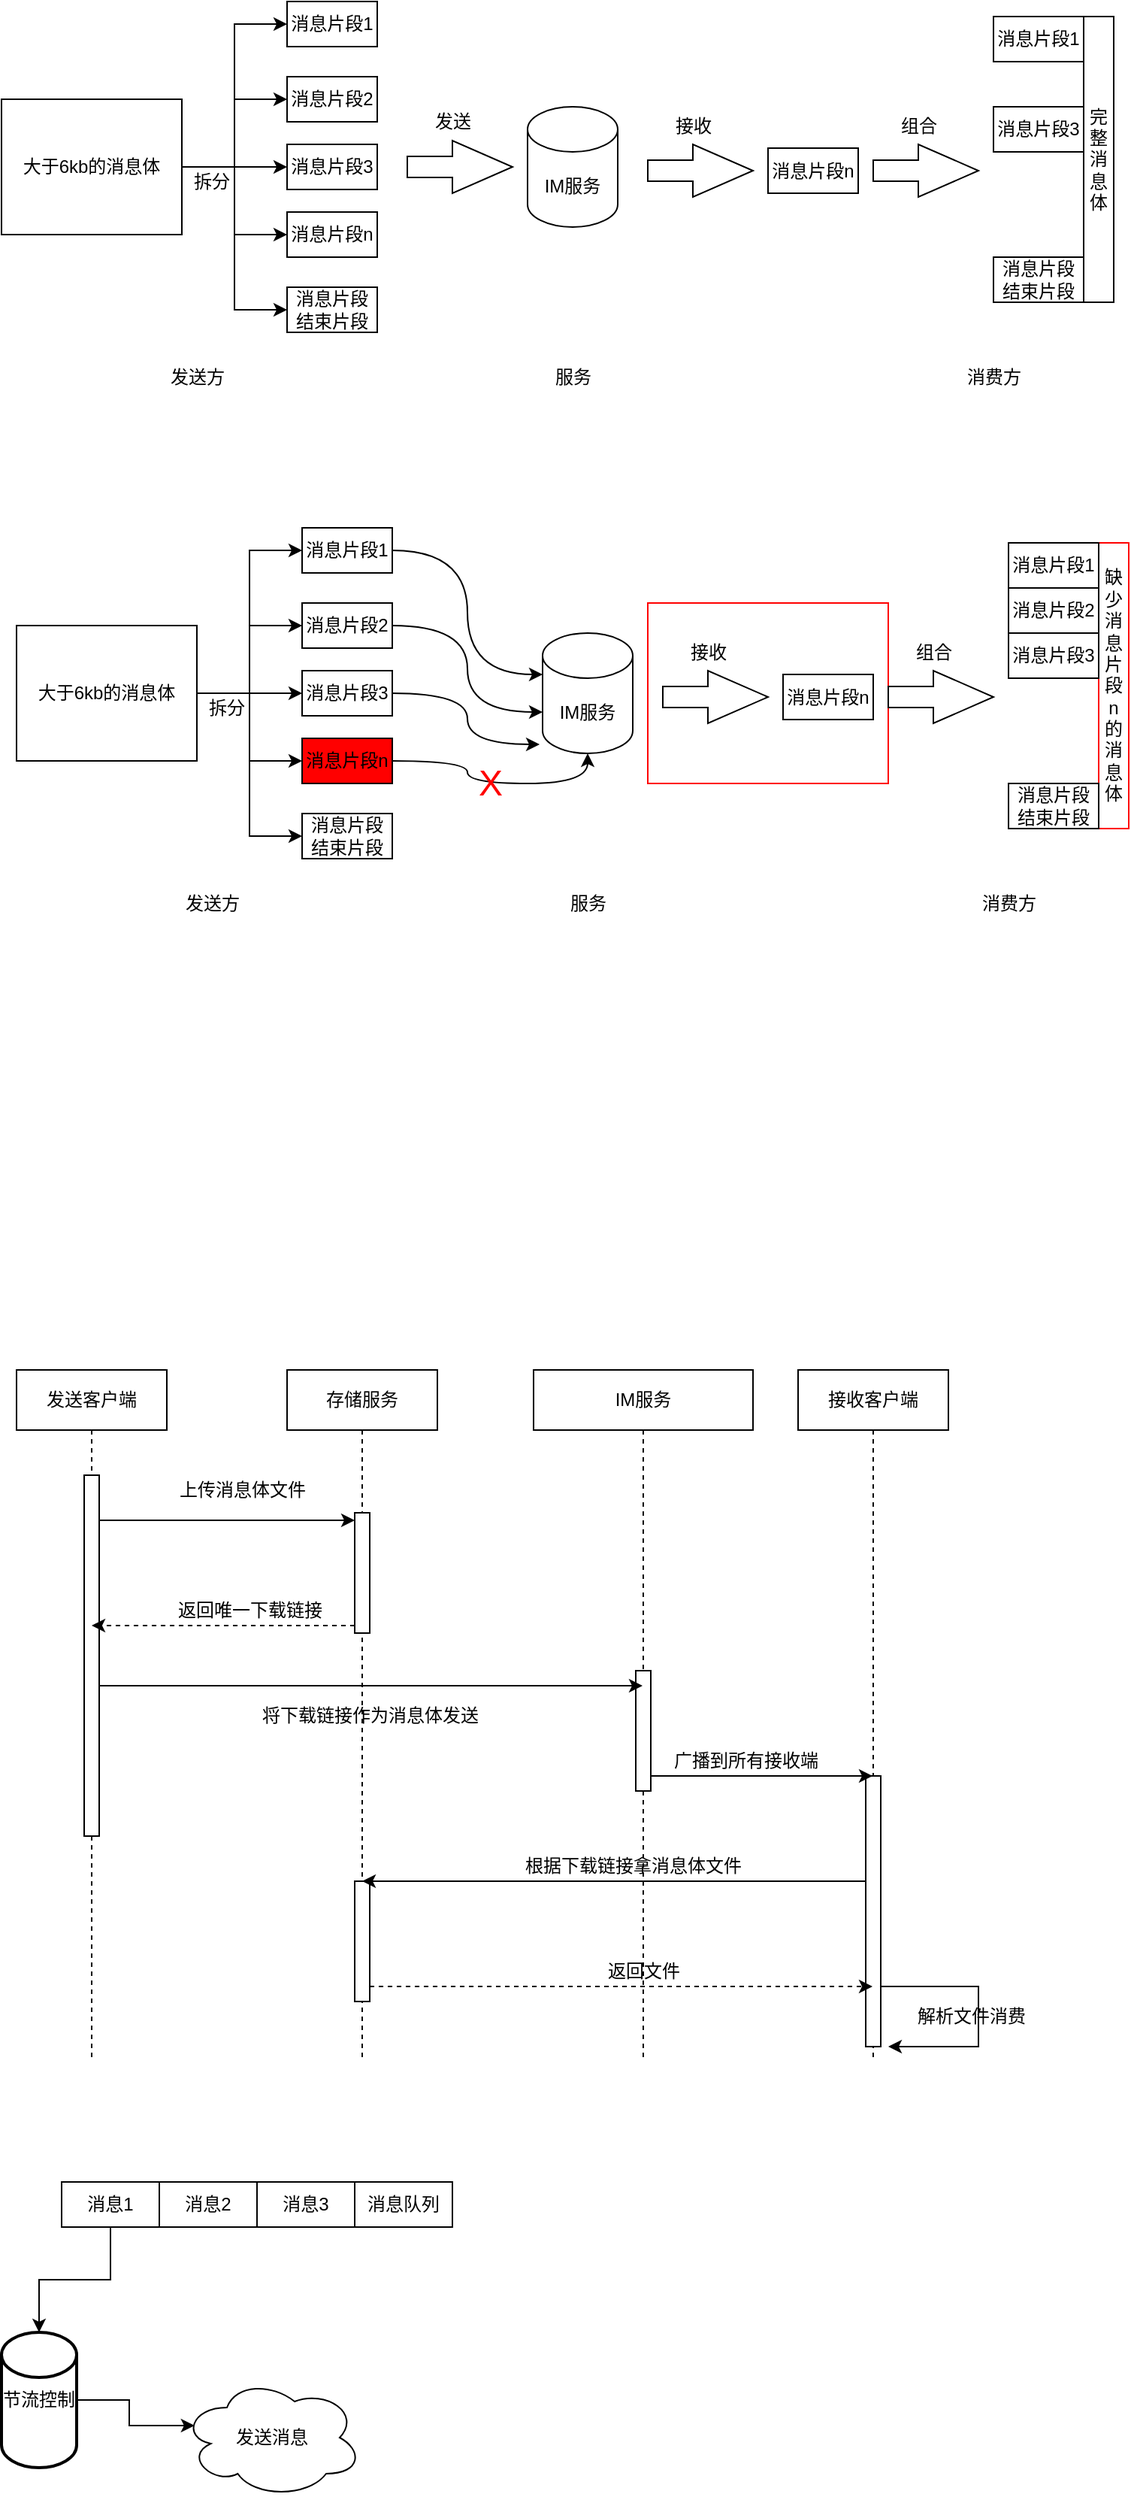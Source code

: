 <mxfile version="14.9.0" type="github">
  <diagram id="UZE03G0BqMUAxh_gwTr7" name="Page-1">
    <mxGraphModel dx="1426" dy="826" grid="1" gridSize="10" guides="1" tooltips="1" connect="1" arrows="1" fold="1" page="1" pageScale="1" pageWidth="827" pageHeight="1169" math="0" shadow="0">
      <root>
        <mxCell id="0" />
        <mxCell id="1" parent="0" />
        <mxCell id="NFHJqEvnJZdB59KvZJz6-86" value="" style="rounded=0;whiteSpace=wrap;html=1;strokeColor=#FF0000;" vertex="1" parent="1">
          <mxGeometry x="440" y="690" width="160" height="120" as="geometry" />
        </mxCell>
        <mxCell id="NFHJqEvnJZdB59KvZJz6-7" style="edgeStyle=orthogonalEdgeStyle;rounded=0;orthogonalLoop=1;jettySize=auto;html=1;entryX=0;entryY=0.5;entryDx=0;entryDy=0;" edge="1" parent="1" source="NFHJqEvnJZdB59KvZJz6-1" target="NFHJqEvnJZdB59KvZJz6-2">
          <mxGeometry relative="1" as="geometry" />
        </mxCell>
        <mxCell id="NFHJqEvnJZdB59KvZJz6-8" style="edgeStyle=orthogonalEdgeStyle;rounded=0;orthogonalLoop=1;jettySize=auto;html=1;entryX=0;entryY=0.5;entryDx=0;entryDy=0;" edge="1" parent="1" source="NFHJqEvnJZdB59KvZJz6-1" target="NFHJqEvnJZdB59KvZJz6-3">
          <mxGeometry relative="1" as="geometry" />
        </mxCell>
        <mxCell id="NFHJqEvnJZdB59KvZJz6-9" style="edgeStyle=orthogonalEdgeStyle;rounded=0;orthogonalLoop=1;jettySize=auto;html=1;entryX=0;entryY=0.5;entryDx=0;entryDy=0;" edge="1" parent="1" source="NFHJqEvnJZdB59KvZJz6-1" target="NFHJqEvnJZdB59KvZJz6-4">
          <mxGeometry relative="1" as="geometry" />
        </mxCell>
        <mxCell id="NFHJqEvnJZdB59KvZJz6-10" style="edgeStyle=orthogonalEdgeStyle;rounded=0;orthogonalLoop=1;jettySize=auto;html=1;entryX=0;entryY=0.5;entryDx=0;entryDy=0;" edge="1" parent="1" source="NFHJqEvnJZdB59KvZJz6-1" target="NFHJqEvnJZdB59KvZJz6-5">
          <mxGeometry relative="1" as="geometry" />
        </mxCell>
        <mxCell id="NFHJqEvnJZdB59KvZJz6-11" style="edgeStyle=orthogonalEdgeStyle;rounded=0;orthogonalLoop=1;jettySize=auto;html=1;entryX=0;entryY=0.5;entryDx=0;entryDy=0;" edge="1" parent="1" source="NFHJqEvnJZdB59KvZJz6-1" target="NFHJqEvnJZdB59KvZJz6-6">
          <mxGeometry relative="1" as="geometry" />
        </mxCell>
        <mxCell id="NFHJqEvnJZdB59KvZJz6-1" value="大于6kb的消息体" style="rounded=0;whiteSpace=wrap;html=1;" vertex="1" parent="1">
          <mxGeometry x="10" y="355" width="120" height="90" as="geometry" />
        </mxCell>
        <mxCell id="NFHJqEvnJZdB59KvZJz6-2" value="消息片段1" style="rounded=0;whiteSpace=wrap;html=1;" vertex="1" parent="1">
          <mxGeometry x="200" y="290" width="60" height="30" as="geometry" />
        </mxCell>
        <mxCell id="NFHJqEvnJZdB59KvZJz6-3" value="消息片段2" style="rounded=0;whiteSpace=wrap;html=1;" vertex="1" parent="1">
          <mxGeometry x="200" y="340" width="60" height="30" as="geometry" />
        </mxCell>
        <mxCell id="NFHJqEvnJZdB59KvZJz6-4" value="消息片段3" style="rounded=0;whiteSpace=wrap;html=1;" vertex="1" parent="1">
          <mxGeometry x="200" y="385" width="60" height="30" as="geometry" />
        </mxCell>
        <mxCell id="NFHJqEvnJZdB59KvZJz6-5" value="消息片段n" style="rounded=0;whiteSpace=wrap;html=1;" vertex="1" parent="1">
          <mxGeometry x="200" y="430" width="60" height="30" as="geometry" />
        </mxCell>
        <mxCell id="NFHJqEvnJZdB59KvZJz6-6" value="消息片段&lt;br&gt;结束片段" style="rounded=0;whiteSpace=wrap;html=1;" vertex="1" parent="1">
          <mxGeometry x="200" y="480" width="60" height="30" as="geometry" />
        </mxCell>
        <mxCell id="NFHJqEvnJZdB59KvZJz6-12" value="拆分" style="text;html=1;strokeColor=none;fillColor=none;align=center;verticalAlign=middle;whiteSpace=wrap;rounded=0;" vertex="1" parent="1">
          <mxGeometry x="130" y="400" width="40" height="20" as="geometry" />
        </mxCell>
        <mxCell id="NFHJqEvnJZdB59KvZJz6-16" value="IM服务" style="shape=cylinder3;whiteSpace=wrap;html=1;boundedLbl=1;backgroundOutline=1;size=15;" vertex="1" parent="1">
          <mxGeometry x="360" y="360" width="60" height="80" as="geometry" />
        </mxCell>
        <mxCell id="NFHJqEvnJZdB59KvZJz6-18" value="" style="html=1;shadow=0;dashed=0;align=center;verticalAlign=middle;shape=mxgraph.arrows2.arrow;dy=0.6;dx=40;notch=0;" vertex="1" parent="1">
          <mxGeometry x="280" y="382.5" width="70" height="35" as="geometry" />
        </mxCell>
        <mxCell id="NFHJqEvnJZdB59KvZJz6-19" value="发送" style="text;html=1;align=center;verticalAlign=middle;resizable=0;points=[];autosize=1;strokeColor=none;" vertex="1" parent="1">
          <mxGeometry x="290" y="360" width="40" height="20" as="geometry" />
        </mxCell>
        <mxCell id="NFHJqEvnJZdB59KvZJz6-23" value="" style="html=1;shadow=0;dashed=0;align=center;verticalAlign=middle;shape=mxgraph.arrows2.arrow;dy=0.6;dx=40;notch=0;" vertex="1" parent="1">
          <mxGeometry x="440" y="385" width="70" height="35" as="geometry" />
        </mxCell>
        <mxCell id="NFHJqEvnJZdB59KvZJz6-24" value="接收" style="text;html=1;align=center;verticalAlign=middle;resizable=0;points=[];autosize=1;strokeColor=none;" vertex="1" parent="1">
          <mxGeometry x="450" y="362.5" width="40" height="20" as="geometry" />
        </mxCell>
        <mxCell id="NFHJqEvnJZdB59KvZJz6-37" value="完整消息体" style="rounded=0;whiteSpace=wrap;html=1;" vertex="1" parent="1">
          <mxGeometry x="730" y="300" width="20" height="190" as="geometry" />
        </mxCell>
        <mxCell id="NFHJqEvnJZdB59KvZJz6-38" value="消息片段1" style="rounded=0;whiteSpace=wrap;html=1;" vertex="1" parent="1">
          <mxGeometry x="670" y="300" width="60" height="30" as="geometry" />
        </mxCell>
        <mxCell id="NFHJqEvnJZdB59KvZJz6-39" value="消息片段3" style="rounded=0;whiteSpace=wrap;html=1;" vertex="1" parent="1">
          <mxGeometry x="670" y="360" width="60" height="30" as="geometry" />
        </mxCell>
        <mxCell id="NFHJqEvnJZdB59KvZJz6-41" value="消息片段&lt;br&gt;结束片段" style="rounded=0;whiteSpace=wrap;html=1;" vertex="1" parent="1">
          <mxGeometry x="670" y="460" width="60" height="30" as="geometry" />
        </mxCell>
        <mxCell id="NFHJqEvnJZdB59KvZJz6-42" value="消息片段n" style="rounded=0;whiteSpace=wrap;html=1;" vertex="1" parent="1">
          <mxGeometry x="520" y="387.5" width="60" height="30" as="geometry" />
        </mxCell>
        <mxCell id="NFHJqEvnJZdB59KvZJz6-45" value="发送方" style="text;html=1;align=center;verticalAlign=middle;resizable=0;points=[];autosize=1;strokeColor=none;" vertex="1" parent="1">
          <mxGeometry x="115" y="530" width="50" height="20" as="geometry" />
        </mxCell>
        <mxCell id="NFHJqEvnJZdB59KvZJz6-46" value="消费方" style="text;html=1;align=center;verticalAlign=middle;resizable=0;points=[];autosize=1;strokeColor=none;" vertex="1" parent="1">
          <mxGeometry x="645" y="530" width="50" height="20" as="geometry" />
        </mxCell>
        <mxCell id="NFHJqEvnJZdB59KvZJz6-47" value="服务" style="text;html=1;align=center;verticalAlign=middle;resizable=0;points=[];autosize=1;strokeColor=none;" vertex="1" parent="1">
          <mxGeometry x="370" y="530" width="40" height="20" as="geometry" />
        </mxCell>
        <mxCell id="NFHJqEvnJZdB59KvZJz6-48" value="" style="html=1;shadow=0;dashed=0;align=center;verticalAlign=middle;shape=mxgraph.arrows2.arrow;dy=0.6;dx=40;notch=0;" vertex="1" parent="1">
          <mxGeometry x="590" y="385" width="70" height="35" as="geometry" />
        </mxCell>
        <mxCell id="NFHJqEvnJZdB59KvZJz6-49" value="组合" style="text;html=1;align=center;verticalAlign=middle;resizable=0;points=[];autosize=1;strokeColor=none;" vertex="1" parent="1">
          <mxGeometry x="600" y="362.5" width="40" height="20" as="geometry" />
        </mxCell>
        <mxCell id="NFHJqEvnJZdB59KvZJz6-50" style="edgeStyle=orthogonalEdgeStyle;rounded=0;orthogonalLoop=1;jettySize=auto;html=1;entryX=0;entryY=0.5;entryDx=0;entryDy=0;" edge="1" parent="1" source="NFHJqEvnJZdB59KvZJz6-55" target="NFHJqEvnJZdB59KvZJz6-56">
          <mxGeometry relative="1" as="geometry" />
        </mxCell>
        <mxCell id="NFHJqEvnJZdB59KvZJz6-51" style="edgeStyle=orthogonalEdgeStyle;rounded=0;orthogonalLoop=1;jettySize=auto;html=1;entryX=0;entryY=0.5;entryDx=0;entryDy=0;" edge="1" parent="1" source="NFHJqEvnJZdB59KvZJz6-55" target="NFHJqEvnJZdB59KvZJz6-57">
          <mxGeometry relative="1" as="geometry" />
        </mxCell>
        <mxCell id="NFHJqEvnJZdB59KvZJz6-52" style="edgeStyle=orthogonalEdgeStyle;rounded=0;orthogonalLoop=1;jettySize=auto;html=1;entryX=0;entryY=0.5;entryDx=0;entryDy=0;" edge="1" parent="1" source="NFHJqEvnJZdB59KvZJz6-55" target="NFHJqEvnJZdB59KvZJz6-58">
          <mxGeometry relative="1" as="geometry" />
        </mxCell>
        <mxCell id="NFHJqEvnJZdB59KvZJz6-53" style="edgeStyle=orthogonalEdgeStyle;rounded=0;orthogonalLoop=1;jettySize=auto;html=1;entryX=0;entryY=0.5;entryDx=0;entryDy=0;" edge="1" parent="1" source="NFHJqEvnJZdB59KvZJz6-55" target="NFHJqEvnJZdB59KvZJz6-59">
          <mxGeometry relative="1" as="geometry" />
        </mxCell>
        <mxCell id="NFHJqEvnJZdB59KvZJz6-54" style="edgeStyle=orthogonalEdgeStyle;rounded=0;orthogonalLoop=1;jettySize=auto;html=1;entryX=0;entryY=0.5;entryDx=0;entryDy=0;" edge="1" parent="1" source="NFHJqEvnJZdB59KvZJz6-55" target="NFHJqEvnJZdB59KvZJz6-60">
          <mxGeometry relative="1" as="geometry" />
        </mxCell>
        <mxCell id="NFHJqEvnJZdB59KvZJz6-55" value="大于6kb的消息体" style="rounded=0;whiteSpace=wrap;html=1;" vertex="1" parent="1">
          <mxGeometry x="20" y="705" width="120" height="90" as="geometry" />
        </mxCell>
        <mxCell id="NFHJqEvnJZdB59KvZJz6-78" style="edgeStyle=orthogonalEdgeStyle;rounded=0;orthogonalLoop=1;jettySize=auto;html=1;exitX=1;exitY=0.5;exitDx=0;exitDy=0;entryX=0;entryY=0;entryDx=0;entryDy=27.5;entryPerimeter=0;curved=1;" edge="1" parent="1" source="NFHJqEvnJZdB59KvZJz6-56" target="NFHJqEvnJZdB59KvZJz6-62">
          <mxGeometry relative="1" as="geometry" />
        </mxCell>
        <mxCell id="NFHJqEvnJZdB59KvZJz6-56" value="消息片段1" style="rounded=0;whiteSpace=wrap;html=1;" vertex="1" parent="1">
          <mxGeometry x="210" y="640" width="60" height="30" as="geometry" />
        </mxCell>
        <mxCell id="NFHJqEvnJZdB59KvZJz6-79" style="edgeStyle=orthogonalEdgeStyle;curved=1;rounded=0;orthogonalLoop=1;jettySize=auto;html=1;entryX=0;entryY=0;entryDx=0;entryDy=52.5;entryPerimeter=0;" edge="1" parent="1" source="NFHJqEvnJZdB59KvZJz6-57" target="NFHJqEvnJZdB59KvZJz6-62">
          <mxGeometry relative="1" as="geometry" />
        </mxCell>
        <mxCell id="NFHJqEvnJZdB59KvZJz6-57" value="消息片段2" style="rounded=0;whiteSpace=wrap;html=1;" vertex="1" parent="1">
          <mxGeometry x="210" y="690" width="60" height="30" as="geometry" />
        </mxCell>
        <mxCell id="NFHJqEvnJZdB59KvZJz6-80" style="edgeStyle=orthogonalEdgeStyle;curved=1;rounded=0;orthogonalLoop=1;jettySize=auto;html=1;entryX=-0.033;entryY=0.925;entryDx=0;entryDy=0;entryPerimeter=0;" edge="1" parent="1" source="NFHJqEvnJZdB59KvZJz6-58" target="NFHJqEvnJZdB59KvZJz6-62">
          <mxGeometry relative="1" as="geometry" />
        </mxCell>
        <mxCell id="NFHJqEvnJZdB59KvZJz6-58" value="消息片段3" style="rounded=0;whiteSpace=wrap;html=1;" vertex="1" parent="1">
          <mxGeometry x="210" y="735" width="60" height="30" as="geometry" />
        </mxCell>
        <mxCell id="NFHJqEvnJZdB59KvZJz6-81" style="edgeStyle=orthogonalEdgeStyle;curved=1;rounded=0;orthogonalLoop=1;jettySize=auto;html=1;entryX=0.5;entryY=1;entryDx=0;entryDy=0;entryPerimeter=0;fillColor=#FF0000;" edge="1" parent="1" source="NFHJqEvnJZdB59KvZJz6-59" target="NFHJqEvnJZdB59KvZJz6-62">
          <mxGeometry relative="1" as="geometry" />
        </mxCell>
        <mxCell id="NFHJqEvnJZdB59KvZJz6-59" value="消息片段n" style="rounded=0;whiteSpace=wrap;html=1;fillColor=#FF0000;" vertex="1" parent="1">
          <mxGeometry x="210" y="780" width="60" height="30" as="geometry" />
        </mxCell>
        <mxCell id="NFHJqEvnJZdB59KvZJz6-60" value="消息片段&lt;br&gt;结束片段" style="rounded=0;whiteSpace=wrap;html=1;" vertex="1" parent="1">
          <mxGeometry x="210" y="830" width="60" height="30" as="geometry" />
        </mxCell>
        <mxCell id="NFHJqEvnJZdB59KvZJz6-61" value="拆分" style="text;html=1;strokeColor=none;fillColor=none;align=center;verticalAlign=middle;whiteSpace=wrap;rounded=0;" vertex="1" parent="1">
          <mxGeometry x="140" y="750" width="40" height="20" as="geometry" />
        </mxCell>
        <mxCell id="NFHJqEvnJZdB59KvZJz6-62" value="IM服务" style="shape=cylinder3;whiteSpace=wrap;html=1;boundedLbl=1;backgroundOutline=1;size=15;" vertex="1" parent="1">
          <mxGeometry x="370" y="710" width="60" height="80" as="geometry" />
        </mxCell>
        <mxCell id="NFHJqEvnJZdB59KvZJz6-65" value="" style="html=1;shadow=0;dashed=0;align=center;verticalAlign=middle;shape=mxgraph.arrows2.arrow;dy=0.6;dx=40;notch=0;" vertex="1" parent="1">
          <mxGeometry x="450" y="735" width="70" height="35" as="geometry" />
        </mxCell>
        <mxCell id="NFHJqEvnJZdB59KvZJz6-66" value="接收" style="text;html=1;align=center;verticalAlign=middle;resizable=0;points=[];autosize=1;strokeColor=none;" vertex="1" parent="1">
          <mxGeometry x="460" y="712.5" width="40" height="20" as="geometry" />
        </mxCell>
        <mxCell id="NFHJqEvnJZdB59KvZJz6-67" value="缺少消息片段n的消息体" style="rounded=0;whiteSpace=wrap;html=1;strokeColor=#FF0000;" vertex="1" parent="1">
          <mxGeometry x="740" y="650" width="20" height="190" as="geometry" />
        </mxCell>
        <mxCell id="NFHJqEvnJZdB59KvZJz6-68" value="消息片段1" style="rounded=0;whiteSpace=wrap;html=1;" vertex="1" parent="1">
          <mxGeometry x="680" y="650" width="60" height="30" as="geometry" />
        </mxCell>
        <mxCell id="NFHJqEvnJZdB59KvZJz6-69" value="消息片段3" style="rounded=0;whiteSpace=wrap;html=1;" vertex="1" parent="1">
          <mxGeometry x="680" y="710" width="60" height="30" as="geometry" />
        </mxCell>
        <mxCell id="NFHJqEvnJZdB59KvZJz6-70" value="消息片段&lt;br&gt;结束片段" style="rounded=0;whiteSpace=wrap;html=1;" vertex="1" parent="1">
          <mxGeometry x="680" y="810" width="60" height="30" as="geometry" />
        </mxCell>
        <mxCell id="NFHJqEvnJZdB59KvZJz6-71" value="消息片段n" style="rounded=0;whiteSpace=wrap;html=1;" vertex="1" parent="1">
          <mxGeometry x="530" y="737.5" width="60" height="30" as="geometry" />
        </mxCell>
        <mxCell id="NFHJqEvnJZdB59KvZJz6-72" value="发送方" style="text;html=1;align=center;verticalAlign=middle;resizable=0;points=[];autosize=1;strokeColor=none;" vertex="1" parent="1">
          <mxGeometry x="125" y="880" width="50" height="20" as="geometry" />
        </mxCell>
        <mxCell id="NFHJqEvnJZdB59KvZJz6-73" value="消费方" style="text;html=1;align=center;verticalAlign=middle;resizable=0;points=[];autosize=1;strokeColor=none;" vertex="1" parent="1">
          <mxGeometry x="655" y="880" width="50" height="20" as="geometry" />
        </mxCell>
        <mxCell id="NFHJqEvnJZdB59KvZJz6-74" value="服务" style="text;html=1;align=center;verticalAlign=middle;resizable=0;points=[];autosize=1;strokeColor=none;" vertex="1" parent="1">
          <mxGeometry x="380" y="880" width="40" height="20" as="geometry" />
        </mxCell>
        <mxCell id="NFHJqEvnJZdB59KvZJz6-75" value="" style="html=1;shadow=0;dashed=0;align=center;verticalAlign=middle;shape=mxgraph.arrows2.arrow;dy=0.6;dx=40;notch=0;" vertex="1" parent="1">
          <mxGeometry x="600" y="735" width="70" height="35" as="geometry" />
        </mxCell>
        <mxCell id="NFHJqEvnJZdB59KvZJz6-76" value="组合" style="text;html=1;align=center;verticalAlign=middle;resizable=0;points=[];autosize=1;strokeColor=none;" vertex="1" parent="1">
          <mxGeometry x="610" y="712.5" width="40" height="20" as="geometry" />
        </mxCell>
        <mxCell id="NFHJqEvnJZdB59KvZJz6-82" value="&lt;font style=&quot;font-size: 24px&quot; color=&quot;#ff0000&quot;&gt;X&lt;/font&gt;" style="text;html=1;align=center;verticalAlign=middle;resizable=0;points=[];autosize=1;strokeColor=none;" vertex="1" parent="1">
          <mxGeometry x="320" y="800" width="30" height="20" as="geometry" />
        </mxCell>
        <mxCell id="NFHJqEvnJZdB59KvZJz6-83" value="消息片段2" style="rounded=0;whiteSpace=wrap;html=1;" vertex="1" parent="1">
          <mxGeometry x="680" y="680" width="60" height="30" as="geometry" />
        </mxCell>
        <mxCell id="NFHJqEvnJZdB59KvZJz6-90" value="发送客户端" style="shape=umlLifeline;perimeter=lifelinePerimeter;whiteSpace=wrap;html=1;container=1;collapsible=0;recursiveResize=0;outlineConnect=0;strokeColor=#000000;fillColor=#FFFFFF;" vertex="1" parent="1">
          <mxGeometry x="20" y="1200" width="100" height="460" as="geometry" />
        </mxCell>
        <mxCell id="NFHJqEvnJZdB59KvZJz6-96" value="" style="html=1;points=[];perimeter=orthogonalPerimeter;strokeColor=#000000;fillColor=#FFFFFF;" vertex="1" parent="NFHJqEvnJZdB59KvZJz6-90">
          <mxGeometry x="45" y="70" width="10" height="240" as="geometry" />
        </mxCell>
        <mxCell id="NFHJqEvnJZdB59KvZJz6-93" value="存储服务" style="shape=umlLifeline;perimeter=lifelinePerimeter;whiteSpace=wrap;html=1;container=1;collapsible=0;recursiveResize=0;outlineConnect=0;strokeColor=#000000;fillColor=#FFFFFF;" vertex="1" parent="1">
          <mxGeometry x="200" y="1200" width="100" height="460" as="geometry" />
        </mxCell>
        <mxCell id="NFHJqEvnJZdB59KvZJz6-97" value="" style="html=1;points=[];perimeter=orthogonalPerimeter;strokeColor=#000000;fillColor=#FFFFFF;" vertex="1" parent="NFHJqEvnJZdB59KvZJz6-93">
          <mxGeometry x="45" y="95" width="10" height="80" as="geometry" />
        </mxCell>
        <mxCell id="NFHJqEvnJZdB59KvZJz6-109" value="" style="html=1;points=[];perimeter=orthogonalPerimeter;strokeColor=#000000;fillColor=#FFFFFF;" vertex="1" parent="NFHJqEvnJZdB59KvZJz6-93">
          <mxGeometry x="45" y="340" width="10" height="80" as="geometry" />
        </mxCell>
        <mxCell id="NFHJqEvnJZdB59KvZJz6-94" value="IM服务" style="shape=umlLifeline;perimeter=lifelinePerimeter;whiteSpace=wrap;html=1;container=1;collapsible=0;recursiveResize=0;outlineConnect=0;strokeColor=#000000;fillColor=#FFFFFF;" vertex="1" parent="1">
          <mxGeometry x="364" y="1200" width="146" height="460" as="geometry" />
        </mxCell>
        <mxCell id="NFHJqEvnJZdB59KvZJz6-103" value="" style="html=1;points=[];perimeter=orthogonalPerimeter;strokeColor=#000000;fillColor=#FFFFFF;" vertex="1" parent="NFHJqEvnJZdB59KvZJz6-94">
          <mxGeometry x="68" y="200" width="10" height="80" as="geometry" />
        </mxCell>
        <mxCell id="NFHJqEvnJZdB59KvZJz6-111" value="根据下载链接拿消息体文件" style="text;html=1;align=center;verticalAlign=middle;resizable=0;points=[];autosize=1;strokeColor=none;" vertex="1" parent="NFHJqEvnJZdB59KvZJz6-94">
          <mxGeometry x="-14" y="320" width="160" height="20" as="geometry" />
        </mxCell>
        <mxCell id="NFHJqEvnJZdB59KvZJz6-95" value="接收客户端" style="shape=umlLifeline;perimeter=lifelinePerimeter;whiteSpace=wrap;html=1;container=1;collapsible=0;recursiveResize=0;outlineConnect=0;strokeColor=#000000;fillColor=#FFFFFF;" vertex="1" parent="1">
          <mxGeometry x="540" y="1200" width="100" height="460" as="geometry" />
        </mxCell>
        <mxCell id="NFHJqEvnJZdB59KvZJz6-99" style="edgeStyle=none;rounded=0;orthogonalLoop=1;jettySize=auto;html=1;fillColor=#FF0000;" edge="1" parent="1" source="NFHJqEvnJZdB59KvZJz6-96" target="NFHJqEvnJZdB59KvZJz6-97">
          <mxGeometry relative="1" as="geometry">
            <Array as="points">
              <mxPoint x="200" y="1300" />
            </Array>
          </mxGeometry>
        </mxCell>
        <mxCell id="NFHJqEvnJZdB59KvZJz6-100" value="上传消息体文件" style="text;html=1;align=center;verticalAlign=middle;resizable=0;points=[];autosize=1;strokeColor=none;" vertex="1" parent="1">
          <mxGeometry x="120" y="1270" width="100" height="20" as="geometry" />
        </mxCell>
        <mxCell id="NFHJqEvnJZdB59KvZJz6-101" style="edgeStyle=none;rounded=0;orthogonalLoop=1;jettySize=auto;html=1;fillColor=#FF0000;dashed=1;" edge="1" parent="1" source="NFHJqEvnJZdB59KvZJz6-97" target="NFHJqEvnJZdB59KvZJz6-90">
          <mxGeometry relative="1" as="geometry">
            <Array as="points">
              <mxPoint x="200" y="1370" />
            </Array>
          </mxGeometry>
        </mxCell>
        <mxCell id="NFHJqEvnJZdB59KvZJz6-102" value="返回唯一下载链接" style="text;html=1;align=center;verticalAlign=middle;resizable=0;points=[];autosize=1;strokeColor=none;" vertex="1" parent="1">
          <mxGeometry x="120" y="1350" width="110" height="20" as="geometry" />
        </mxCell>
        <mxCell id="NFHJqEvnJZdB59KvZJz6-104" style="rounded=0;orthogonalLoop=1;jettySize=auto;html=1;fillColor=#FF0000;" edge="1" parent="1" source="NFHJqEvnJZdB59KvZJz6-96" target="NFHJqEvnJZdB59KvZJz6-94">
          <mxGeometry relative="1" as="geometry">
            <Array as="points">
              <mxPoint x="400" y="1410" />
            </Array>
          </mxGeometry>
        </mxCell>
        <mxCell id="NFHJqEvnJZdB59KvZJz6-105" value="将下载链接作为消息体发送" style="text;html=1;align=center;verticalAlign=middle;resizable=0;points=[];autosize=1;strokeColor=none;" vertex="1" parent="1">
          <mxGeometry x="175" y="1420" width="160" height="20" as="geometry" />
        </mxCell>
        <mxCell id="NFHJqEvnJZdB59KvZJz6-110" style="edgeStyle=none;rounded=0;orthogonalLoop=1;jettySize=auto;html=1;fillColor=#FF0000;" edge="1" parent="1" source="NFHJqEvnJZdB59KvZJz6-106" target="NFHJqEvnJZdB59KvZJz6-93">
          <mxGeometry relative="1" as="geometry">
            <Array as="points">
              <mxPoint x="470" y="1540" />
            </Array>
          </mxGeometry>
        </mxCell>
        <mxCell id="NFHJqEvnJZdB59KvZJz6-112" style="edgeStyle=none;rounded=0;orthogonalLoop=1;jettySize=auto;html=1;fillColor=#FF0000;" edge="1" parent="1" source="NFHJqEvnJZdB59KvZJz6-106" target="NFHJqEvnJZdB59KvZJz6-95">
          <mxGeometry relative="1" as="geometry" />
        </mxCell>
        <mxCell id="NFHJqEvnJZdB59KvZJz6-117" style="edgeStyle=orthogonalEdgeStyle;rounded=0;orthogonalLoop=1;jettySize=auto;html=1;fillColor=#FF0000;" edge="1" parent="1" source="NFHJqEvnJZdB59KvZJz6-106">
          <mxGeometry relative="1" as="geometry">
            <mxPoint x="600" y="1650" as="targetPoint" />
            <Array as="points">
              <mxPoint x="660" y="1610" />
              <mxPoint x="660" y="1650" />
            </Array>
          </mxGeometry>
        </mxCell>
        <mxCell id="NFHJqEvnJZdB59KvZJz6-106" value="" style="html=1;points=[];perimeter=orthogonalPerimeter;strokeColor=#000000;fillColor=#FFFFFF;" vertex="1" parent="1">
          <mxGeometry x="585" y="1470" width="10" height="180" as="geometry" />
        </mxCell>
        <mxCell id="NFHJqEvnJZdB59KvZJz6-107" style="edgeStyle=none;rounded=0;orthogonalLoop=1;jettySize=auto;html=1;fillColor=#FF0000;" edge="1" parent="1" source="NFHJqEvnJZdB59KvZJz6-103" target="NFHJqEvnJZdB59KvZJz6-95">
          <mxGeometry relative="1" as="geometry">
            <Array as="points">
              <mxPoint x="540" y="1470" />
            </Array>
          </mxGeometry>
        </mxCell>
        <mxCell id="NFHJqEvnJZdB59KvZJz6-108" value="广播到所有接收端" style="text;html=1;align=center;verticalAlign=middle;resizable=0;points=[];autosize=1;strokeColor=none;" vertex="1" parent="1">
          <mxGeometry x="450" y="1450" width="110" height="20" as="geometry" />
        </mxCell>
        <mxCell id="NFHJqEvnJZdB59KvZJz6-113" style="edgeStyle=none;rounded=0;orthogonalLoop=1;jettySize=auto;html=1;fillColor=#FF0000;dashed=1;" edge="1" parent="1" source="NFHJqEvnJZdB59KvZJz6-109" target="NFHJqEvnJZdB59KvZJz6-95">
          <mxGeometry relative="1" as="geometry">
            <Array as="points">
              <mxPoint x="490" y="1610" />
            </Array>
          </mxGeometry>
        </mxCell>
        <mxCell id="NFHJqEvnJZdB59KvZJz6-114" value="返回文件" style="text;html=1;align=center;verticalAlign=middle;resizable=0;points=[];autosize=1;strokeColor=none;" vertex="1" parent="1">
          <mxGeometry x="407" y="1590" width="60" height="20" as="geometry" />
        </mxCell>
        <mxCell id="NFHJqEvnJZdB59KvZJz6-118" value="解析文件消费" style="text;html=1;align=center;verticalAlign=middle;resizable=0;points=[];autosize=1;strokeColor=none;" vertex="1" parent="1">
          <mxGeometry x="610" y="1620" width="90" height="20" as="geometry" />
        </mxCell>
        <mxCell id="NFHJqEvnJZdB59KvZJz6-129" style="edgeStyle=orthogonalEdgeStyle;rounded=0;orthogonalLoop=1;jettySize=auto;html=1;entryX=0.5;entryY=0;entryDx=0;entryDy=0;entryPerimeter=0;fillColor=#FF0000;" edge="1" parent="1" source="NFHJqEvnJZdB59KvZJz6-122" target="NFHJqEvnJZdB59KvZJz6-127">
          <mxGeometry relative="1" as="geometry" />
        </mxCell>
        <mxCell id="NFHJqEvnJZdB59KvZJz6-122" value="消息1" style="rounded=0;whiteSpace=wrap;html=1;strokeColor=#000000;fillColor=#FFFFFF;" vertex="1" parent="1">
          <mxGeometry x="50" y="1740" width="65" height="30" as="geometry" />
        </mxCell>
        <mxCell id="NFHJqEvnJZdB59KvZJz6-123" value="消息2" style="rounded=0;whiteSpace=wrap;html=1;strokeColor=#000000;fillColor=#FFFFFF;" vertex="1" parent="1">
          <mxGeometry x="115" y="1740" width="65" height="30" as="geometry" />
        </mxCell>
        <mxCell id="NFHJqEvnJZdB59KvZJz6-124" value="消息3" style="rounded=0;whiteSpace=wrap;html=1;strokeColor=#000000;fillColor=#FFFFFF;" vertex="1" parent="1">
          <mxGeometry x="180" y="1740" width="65" height="30" as="geometry" />
        </mxCell>
        <mxCell id="NFHJqEvnJZdB59KvZJz6-125" value="消息队列" style="rounded=0;whiteSpace=wrap;html=1;strokeColor=#000000;fillColor=#FFFFFF;" vertex="1" parent="1">
          <mxGeometry x="245" y="1740" width="65" height="30" as="geometry" />
        </mxCell>
        <mxCell id="NFHJqEvnJZdB59KvZJz6-130" style="edgeStyle=orthogonalEdgeStyle;rounded=0;orthogonalLoop=1;jettySize=auto;html=1;entryX=0.07;entryY=0.4;entryDx=0;entryDy=0;entryPerimeter=0;fillColor=#FF0000;" edge="1" parent="1" source="NFHJqEvnJZdB59KvZJz6-127" target="NFHJqEvnJZdB59KvZJz6-128">
          <mxGeometry relative="1" as="geometry" />
        </mxCell>
        <mxCell id="NFHJqEvnJZdB59KvZJz6-127" value="节流控制" style="strokeWidth=2;html=1;shape=mxgraph.flowchart.database;whiteSpace=wrap;fillColor=#FFFFFF;" vertex="1" parent="1">
          <mxGeometry x="10" y="1840" width="50" height="90" as="geometry" />
        </mxCell>
        <mxCell id="NFHJqEvnJZdB59KvZJz6-128" value="发送消息" style="ellipse;shape=cloud;whiteSpace=wrap;html=1;strokeColor=#000000;fillColor=#FFFFFF;" vertex="1" parent="1">
          <mxGeometry x="130" y="1870" width="120" height="80" as="geometry" />
        </mxCell>
      </root>
    </mxGraphModel>
  </diagram>
</mxfile>

